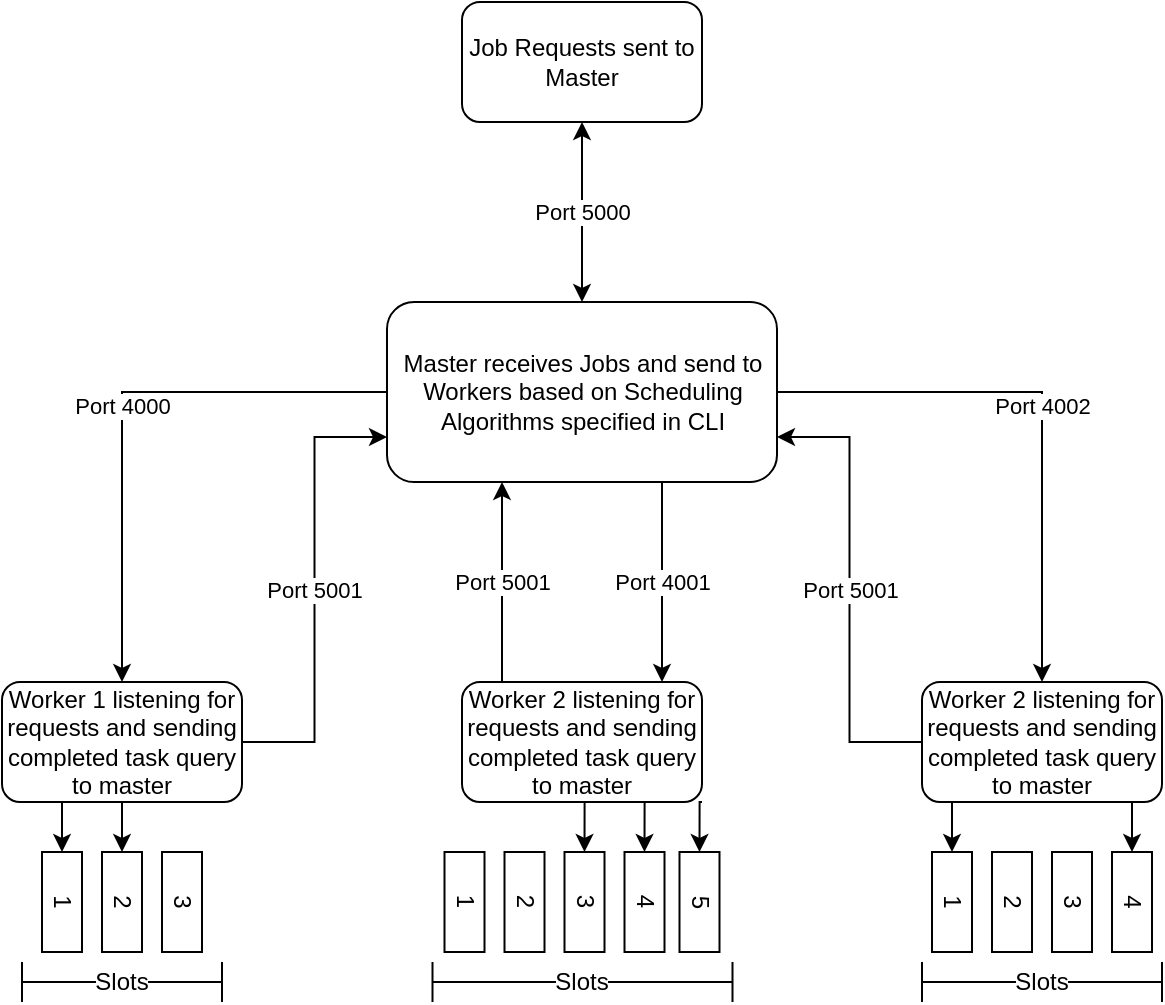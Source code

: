 <mxfile version="13.10.5" type="github">
  <diagram id="xkom0pLBFz9fthWtHomp" name="Page-1">
    <mxGraphModel dx="1038" dy="585" grid="1" gridSize="10" guides="1" tooltips="1" connect="1" arrows="1" fold="1" page="1" pageScale="1" pageWidth="850" pageHeight="1100" math="0" shadow="0">
      <root>
        <mxCell id="0" />
        <mxCell id="1" parent="0" />
        <mxCell id="eUm8en-gwWZ5ey0Eiw9p-10" value="Port 5000" style="edgeStyle=orthogonalEdgeStyle;rounded=0;orthogonalLoop=1;jettySize=auto;html=1;entryX=0.5;entryY=0;entryDx=0;entryDy=0;startArrow=classic;startFill=1;" parent="1" source="eUm8en-gwWZ5ey0Eiw9p-1" target="eUm8en-gwWZ5ey0Eiw9p-2" edge="1">
          <mxGeometry relative="1" as="geometry" />
        </mxCell>
        <mxCell id="eUm8en-gwWZ5ey0Eiw9p-1" value="&lt;div&gt;Job Requests sent to Master&lt;br&gt;&lt;/div&gt;" style="rounded=1;whiteSpace=wrap;html=1;" parent="1" vertex="1">
          <mxGeometry x="360" y="170" width="120" height="60" as="geometry" />
        </mxCell>
        <mxCell id="eUm8en-gwWZ5ey0Eiw9p-7" value="Port 4000" style="edgeStyle=orthogonalEdgeStyle;rounded=0;orthogonalLoop=1;jettySize=auto;html=1;entryX=0.5;entryY=0;entryDx=0;entryDy=0;" parent="1" source="eUm8en-gwWZ5ey0Eiw9p-2" target="eUm8en-gwWZ5ey0Eiw9p-3" edge="1">
          <mxGeometry relative="1" as="geometry" />
        </mxCell>
        <mxCell id="eUm8en-gwWZ5ey0Eiw9p-9" value="Port 4002" style="edgeStyle=orthogonalEdgeStyle;rounded=0;orthogonalLoop=1;jettySize=auto;html=1;entryX=0.5;entryY=0;entryDx=0;entryDy=0;" parent="1" source="eUm8en-gwWZ5ey0Eiw9p-2" target="eUm8en-gwWZ5ey0Eiw9p-5" edge="1">
          <mxGeometry relative="1" as="geometry" />
        </mxCell>
        <mxCell id="eUm8en-gwWZ5ey0Eiw9p-11" value="Port 4001" style="edgeStyle=orthogonalEdgeStyle;rounded=0;orthogonalLoop=1;jettySize=auto;html=1;" parent="1" source="eUm8en-gwWZ5ey0Eiw9p-2" target="eUm8en-gwWZ5ey0Eiw9p-4" edge="1">
          <mxGeometry relative="1" as="geometry">
            <Array as="points">
              <mxPoint x="460" y="440" />
              <mxPoint x="460" y="440" />
            </Array>
          </mxGeometry>
        </mxCell>
        <mxCell id="eUm8en-gwWZ5ey0Eiw9p-2" value="Master receives Jobs and send to Workers based on Scheduling Algorithms specified in CLI" style="rounded=1;whiteSpace=wrap;html=1;" parent="1" vertex="1">
          <mxGeometry x="322.5" y="320" width="195" height="90" as="geometry" />
        </mxCell>
        <mxCell id="eUm8en-gwWZ5ey0Eiw9p-15" value="Port 5001" style="edgeStyle=orthogonalEdgeStyle;rounded=0;orthogonalLoop=1;jettySize=auto;html=1;entryX=0;entryY=0.75;entryDx=0;entryDy=0;startArrow=none;startFill=0;" parent="1" source="eUm8en-gwWZ5ey0Eiw9p-3" target="eUm8en-gwWZ5ey0Eiw9p-2" edge="1">
          <mxGeometry relative="1" as="geometry" />
        </mxCell>
        <mxCell id="wxCRgUnyrM3WBBCuKMlL-17" style="edgeStyle=orthogonalEdgeStyle;rounded=0;orthogonalLoop=1;jettySize=auto;html=1;exitX=0.5;exitY=1;exitDx=0;exitDy=0;entryX=0;entryY=0.5;entryDx=0;entryDy=0;" edge="1" parent="1" source="eUm8en-gwWZ5ey0Eiw9p-3" target="wxCRgUnyrM3WBBCuKMlL-1">
          <mxGeometry relative="1" as="geometry" />
        </mxCell>
        <mxCell id="wxCRgUnyrM3WBBCuKMlL-18" style="edgeStyle=orthogonalEdgeStyle;rounded=0;orthogonalLoop=1;jettySize=auto;html=1;exitX=0.5;exitY=1;exitDx=0;exitDy=0;entryX=0;entryY=0.5;entryDx=0;entryDy=0;" edge="1" parent="1" source="eUm8en-gwWZ5ey0Eiw9p-3" target="wxCRgUnyrM3WBBCuKMlL-2">
          <mxGeometry relative="1" as="geometry" />
        </mxCell>
        <mxCell id="eUm8en-gwWZ5ey0Eiw9p-3" value="Worker 1 listening for requests and sending completed task query to master" style="rounded=1;whiteSpace=wrap;html=1;" parent="1" vertex="1">
          <mxGeometry x="130" y="510" width="120" height="60" as="geometry" />
        </mxCell>
        <mxCell id="eUm8en-gwWZ5ey0Eiw9p-21" value="Port 5001" style="edgeStyle=orthogonalEdgeStyle;rounded=0;orthogonalLoop=1;jettySize=auto;html=1;startArrow=none;startFill=0;" parent="1" source="eUm8en-gwWZ5ey0Eiw9p-4" edge="1">
          <mxGeometry relative="1" as="geometry">
            <mxPoint x="380" y="410" as="targetPoint" />
            <Array as="points">
              <mxPoint x="380" y="410" />
            </Array>
          </mxGeometry>
        </mxCell>
        <mxCell id="wxCRgUnyrM3WBBCuKMlL-19" style="edgeStyle=orthogonalEdgeStyle;rounded=0;orthogonalLoop=1;jettySize=auto;html=1;exitX=0.5;exitY=1;exitDx=0;exitDy=0;entryX=0;entryY=0.5;entryDx=0;entryDy=0;" edge="1" parent="1" source="eUm8en-gwWZ5ey0Eiw9p-4" target="wxCRgUnyrM3WBBCuKMlL-6">
          <mxGeometry relative="1" as="geometry" />
        </mxCell>
        <mxCell id="wxCRgUnyrM3WBBCuKMlL-20" style="edgeStyle=orthogonalEdgeStyle;rounded=0;orthogonalLoop=1;jettySize=auto;html=1;exitX=0.75;exitY=1;exitDx=0;exitDy=0;entryX=0;entryY=0.5;entryDx=0;entryDy=0;" edge="1" parent="1" source="eUm8en-gwWZ5ey0Eiw9p-4" target="wxCRgUnyrM3WBBCuKMlL-7">
          <mxGeometry relative="1" as="geometry" />
        </mxCell>
        <mxCell id="wxCRgUnyrM3WBBCuKMlL-21" style="edgeStyle=orthogonalEdgeStyle;rounded=0;orthogonalLoop=1;jettySize=auto;html=1;exitX=1;exitY=1;exitDx=0;exitDy=0;entryX=0;entryY=0.5;entryDx=0;entryDy=0;" edge="1" parent="1" source="eUm8en-gwWZ5ey0Eiw9p-4" target="wxCRgUnyrM3WBBCuKMlL-8">
          <mxGeometry relative="1" as="geometry" />
        </mxCell>
        <mxCell id="eUm8en-gwWZ5ey0Eiw9p-4" value="Worker 2 listening for requests and sending completed task query to master" style="rounded=1;whiteSpace=wrap;html=1;" parent="1" vertex="1">
          <mxGeometry x="360" y="510" width="120" height="60" as="geometry" />
        </mxCell>
        <mxCell id="eUm8en-gwWZ5ey0Eiw9p-16" value="Port 5001" style="edgeStyle=orthogonalEdgeStyle;rounded=0;orthogonalLoop=1;jettySize=auto;html=1;entryX=1;entryY=0.75;entryDx=0;entryDy=0;startArrow=none;startFill=0;" parent="1" source="eUm8en-gwWZ5ey0Eiw9p-5" target="eUm8en-gwWZ5ey0Eiw9p-2" edge="1">
          <mxGeometry relative="1" as="geometry" />
        </mxCell>
        <mxCell id="wxCRgUnyrM3WBBCuKMlL-22" style="edgeStyle=orthogonalEdgeStyle;rounded=0;orthogonalLoop=1;jettySize=auto;html=1;exitX=0.75;exitY=1;exitDx=0;exitDy=0;entryX=0;entryY=0.5;entryDx=0;entryDy=0;" edge="1" parent="1" source="eUm8en-gwWZ5ey0Eiw9p-5" target="wxCRgUnyrM3WBBCuKMlL-12">
          <mxGeometry relative="1" as="geometry" />
        </mxCell>
        <mxCell id="wxCRgUnyrM3WBBCuKMlL-24" style="rounded=0;orthogonalLoop=1;jettySize=auto;html=1;exitX=0.25;exitY=1;exitDx=0;exitDy=0;entryX=0;entryY=0.5;entryDx=0;entryDy=0;edgeStyle=orthogonalEdgeStyle;" edge="1" parent="1" source="eUm8en-gwWZ5ey0Eiw9p-5" target="wxCRgUnyrM3WBBCuKMlL-9">
          <mxGeometry relative="1" as="geometry" />
        </mxCell>
        <mxCell id="eUm8en-gwWZ5ey0Eiw9p-5" value="Worker 2 listening for requests and sending completed task query to master" style="rounded=1;whiteSpace=wrap;html=1;" parent="1" vertex="1">
          <mxGeometry x="590" y="510" width="120" height="60" as="geometry" />
        </mxCell>
        <mxCell id="wxCRgUnyrM3WBBCuKMlL-1" value="1" style="rounded=0;whiteSpace=wrap;html=1;rotation=90;" vertex="1" parent="1">
          <mxGeometry x="135" y="610" width="50" height="20" as="geometry" />
        </mxCell>
        <mxCell id="wxCRgUnyrM3WBBCuKMlL-2" value="2" style="rounded=0;whiteSpace=wrap;html=1;rotation=90;" vertex="1" parent="1">
          <mxGeometry x="165" y="610" width="50" height="20" as="geometry" />
        </mxCell>
        <mxCell id="wxCRgUnyrM3WBBCuKMlL-3" value="3" style="rounded=0;whiteSpace=wrap;html=1;rotation=90;" vertex="1" parent="1">
          <mxGeometry x="195" y="610" width="50" height="20" as="geometry" />
        </mxCell>
        <mxCell id="wxCRgUnyrM3WBBCuKMlL-4" value="1" style="rounded=0;whiteSpace=wrap;html=1;rotation=90;" vertex="1" parent="1">
          <mxGeometry x="336.25" y="610" width="50" height="20" as="geometry" />
        </mxCell>
        <mxCell id="wxCRgUnyrM3WBBCuKMlL-5" value="2" style="rounded=0;whiteSpace=wrap;html=1;rotation=90;" vertex="1" parent="1">
          <mxGeometry x="366.25" y="610" width="50" height="20" as="geometry" />
        </mxCell>
        <mxCell id="wxCRgUnyrM3WBBCuKMlL-6" value="3" style="rounded=0;whiteSpace=wrap;html=1;rotation=90;" vertex="1" parent="1">
          <mxGeometry x="396.25" y="610" width="50" height="20" as="geometry" />
        </mxCell>
        <mxCell id="wxCRgUnyrM3WBBCuKMlL-7" value="4" style="rounded=0;whiteSpace=wrap;html=1;rotation=90;" vertex="1" parent="1">
          <mxGeometry x="426.25" y="610" width="50" height="20" as="geometry" />
        </mxCell>
        <mxCell id="wxCRgUnyrM3WBBCuKMlL-8" value="5" style="rounded=0;whiteSpace=wrap;html=1;rotation=90;" vertex="1" parent="1">
          <mxGeometry x="453.75" y="610" width="50" height="20" as="geometry" />
        </mxCell>
        <mxCell id="wxCRgUnyrM3WBBCuKMlL-9" value="1" style="rounded=0;whiteSpace=wrap;html=1;rotation=90;" vertex="1" parent="1">
          <mxGeometry x="580" y="610" width="50" height="20" as="geometry" />
        </mxCell>
        <mxCell id="wxCRgUnyrM3WBBCuKMlL-10" value="2" style="rounded=0;whiteSpace=wrap;html=1;rotation=90;" vertex="1" parent="1">
          <mxGeometry x="610" y="610" width="50" height="20" as="geometry" />
        </mxCell>
        <mxCell id="wxCRgUnyrM3WBBCuKMlL-11" value="3" style="rounded=0;whiteSpace=wrap;html=1;rotation=90;" vertex="1" parent="1">
          <mxGeometry x="640" y="610" width="50" height="20" as="geometry" />
        </mxCell>
        <mxCell id="wxCRgUnyrM3WBBCuKMlL-12" value="4" style="rounded=0;whiteSpace=wrap;html=1;rotation=90;" vertex="1" parent="1">
          <mxGeometry x="670" y="610" width="50" height="20" as="geometry" />
        </mxCell>
        <mxCell id="wxCRgUnyrM3WBBCuKMlL-13" value="Slots" style="shape=crossbar;whiteSpace=wrap;html=1;rounded=1;labelBackgroundColor=#ffffff;" vertex="1" parent="1">
          <mxGeometry x="140" y="650" width="100" height="20" as="geometry" />
        </mxCell>
        <mxCell id="wxCRgUnyrM3WBBCuKMlL-15" value="Slots" style="shape=crossbar;whiteSpace=wrap;html=1;rounded=1;labelBackgroundColor=#ffffff;" vertex="1" parent="1">
          <mxGeometry x="345.25" y="650" width="150" height="20" as="geometry" />
        </mxCell>
        <mxCell id="wxCRgUnyrM3WBBCuKMlL-16" value="Slots" style="shape=crossbar;whiteSpace=wrap;html=1;rounded=1;labelBackgroundColor=#ffffff;" vertex="1" parent="1">
          <mxGeometry x="590" y="650" width="120" height="20" as="geometry" />
        </mxCell>
      </root>
    </mxGraphModel>
  </diagram>
</mxfile>

